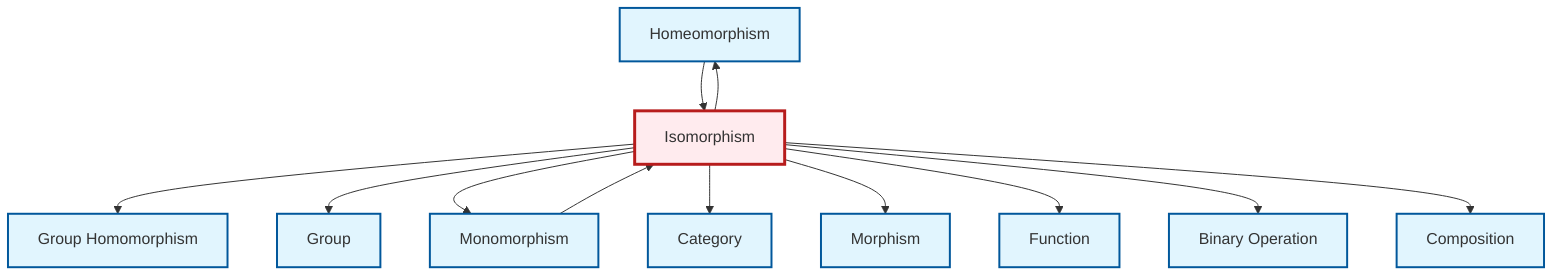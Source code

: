 graph TD
    classDef definition fill:#e1f5fe,stroke:#01579b,stroke-width:2px
    classDef theorem fill:#f3e5f5,stroke:#4a148c,stroke-width:2px
    classDef axiom fill:#fff3e0,stroke:#e65100,stroke-width:2px
    classDef example fill:#e8f5e9,stroke:#1b5e20,stroke-width:2px
    classDef current fill:#ffebee,stroke:#b71c1c,stroke-width:3px
    def-category["Category"]:::definition
    def-homeomorphism["Homeomorphism"]:::definition
    def-composition["Composition"]:::definition
    def-isomorphism["Isomorphism"]:::definition
    def-group["Group"]:::definition
    def-homomorphism["Group Homomorphism"]:::definition
    def-monomorphism["Monomorphism"]:::definition
    def-morphism["Morphism"]:::definition
    def-binary-operation["Binary Operation"]:::definition
    def-function["Function"]:::definition
    def-isomorphism --> def-homomorphism
    def-isomorphism --> def-group
    def-isomorphism --> def-monomorphism
    def-monomorphism --> def-isomorphism
    def-homeomorphism --> def-isomorphism
    def-isomorphism --> def-category
    def-isomorphism --> def-homeomorphism
    def-isomorphism --> def-morphism
    def-isomorphism --> def-function
    def-isomorphism --> def-binary-operation
    def-isomorphism --> def-composition
    class def-isomorphism current